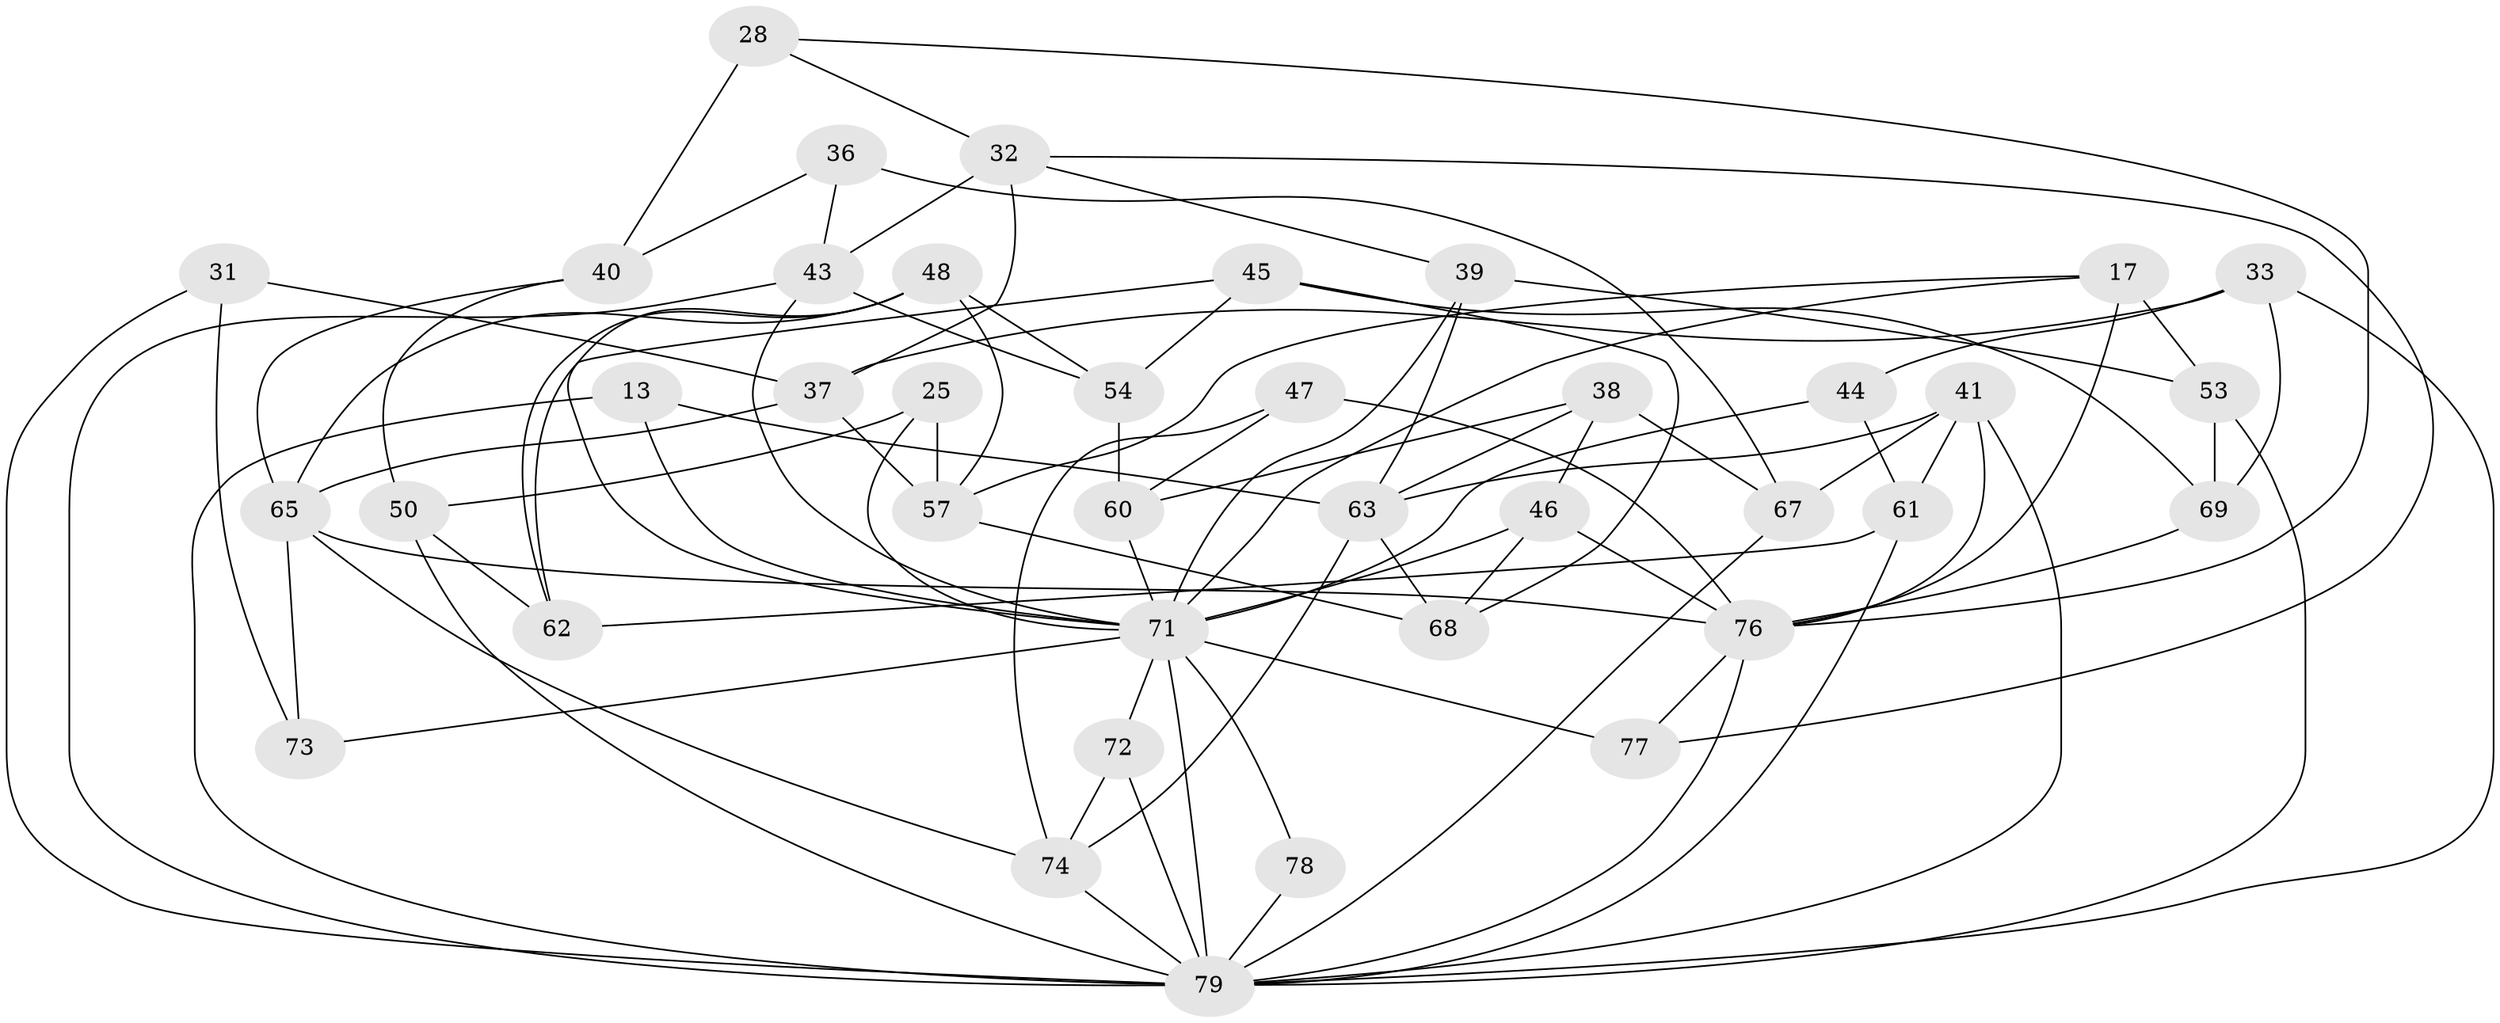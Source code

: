 // original degree distribution, {4: 1.0}
// Generated by graph-tools (version 1.1) at 2025/58/03/09/25 04:58:25]
// undirected, 39 vertices, 90 edges
graph export_dot {
graph [start="1"]
  node [color=gray90,style=filled];
  13;
  17 [super="+1"];
  25;
  28;
  31;
  32 [super="+2"];
  33 [super="+19"];
  36;
  37 [super="+22"];
  38;
  39;
  40 [super="+8"];
  41 [super="+20+34"];
  43 [super="+29"];
  44;
  45;
  46;
  47;
  48 [super="+3"];
  50 [super="+49"];
  53;
  54;
  57 [super="+51"];
  60;
  61;
  62;
  63 [super="+59+55"];
  65 [super="+24"];
  67 [super="+30"];
  68;
  69;
  71 [super="+4+6+26+70"];
  72 [super="+9"];
  73;
  74 [super="+64"];
  76 [super="+11+56+58"];
  77;
  78;
  79 [super="+35+66+75"];
  13 -- 71 [weight=2];
  13 -- 63;
  13 -- 79;
  17 -- 53;
  17 -- 57;
  17 -- 71;
  17 -- 76 [weight=3];
  25 -- 50;
  25 -- 57;
  25 -- 71 [weight=2];
  28 -- 40 [weight=2];
  28 -- 32;
  28 -- 76;
  31 -- 73;
  31 -- 37 [weight=2];
  31 -- 79;
  32 -- 77;
  32 -- 43 [weight=2];
  32 -- 37;
  32 -- 39;
  33 -- 44 [weight=2];
  33 -- 69;
  33 -- 37;
  33 -- 79 [weight=2];
  36 -- 67 [weight=2];
  36 -- 40;
  36 -- 43;
  37 -- 57;
  37 -- 65;
  38 -- 46;
  38 -- 60;
  38 -- 63;
  38 -- 67;
  39 -- 53;
  39 -- 71;
  39 -- 63;
  40 -- 50 [weight=2];
  40 -- 65;
  41 -- 63 [weight=3];
  41 -- 79;
  41 -- 67 [weight=2];
  41 -- 76;
  41 -- 61;
  43 -- 54;
  43 -- 71;
  43 -- 79;
  44 -- 61;
  44 -- 71;
  45 -- 68;
  45 -- 69;
  45 -- 54;
  45 -- 62;
  46 -- 68;
  46 -- 71;
  46 -- 76;
  47 -- 60;
  47 -- 74;
  47 -- 76 [weight=2];
  48 -- 54;
  48 -- 57 [weight=2];
  48 -- 62;
  48 -- 71;
  48 -- 65;
  50 -- 62;
  50 -- 79 [weight=2];
  53 -- 69;
  53 -- 79;
  54 -- 60;
  57 -- 68;
  60 -- 71;
  61 -- 62;
  61 -- 79;
  63 -- 74;
  63 -- 68;
  65 -- 76;
  65 -- 74;
  65 -- 73;
  67 -- 79;
  69 -- 76;
  71 -- 72 [weight=3];
  71 -- 77 [weight=2];
  71 -- 79 [weight=4];
  71 -- 73 [weight=2];
  71 -- 78 [weight=2];
  72 -- 74 [weight=2];
  72 -- 79;
  74 -- 79;
  76 -- 77;
  76 -- 79;
  78 -- 79 [weight=2];
}
